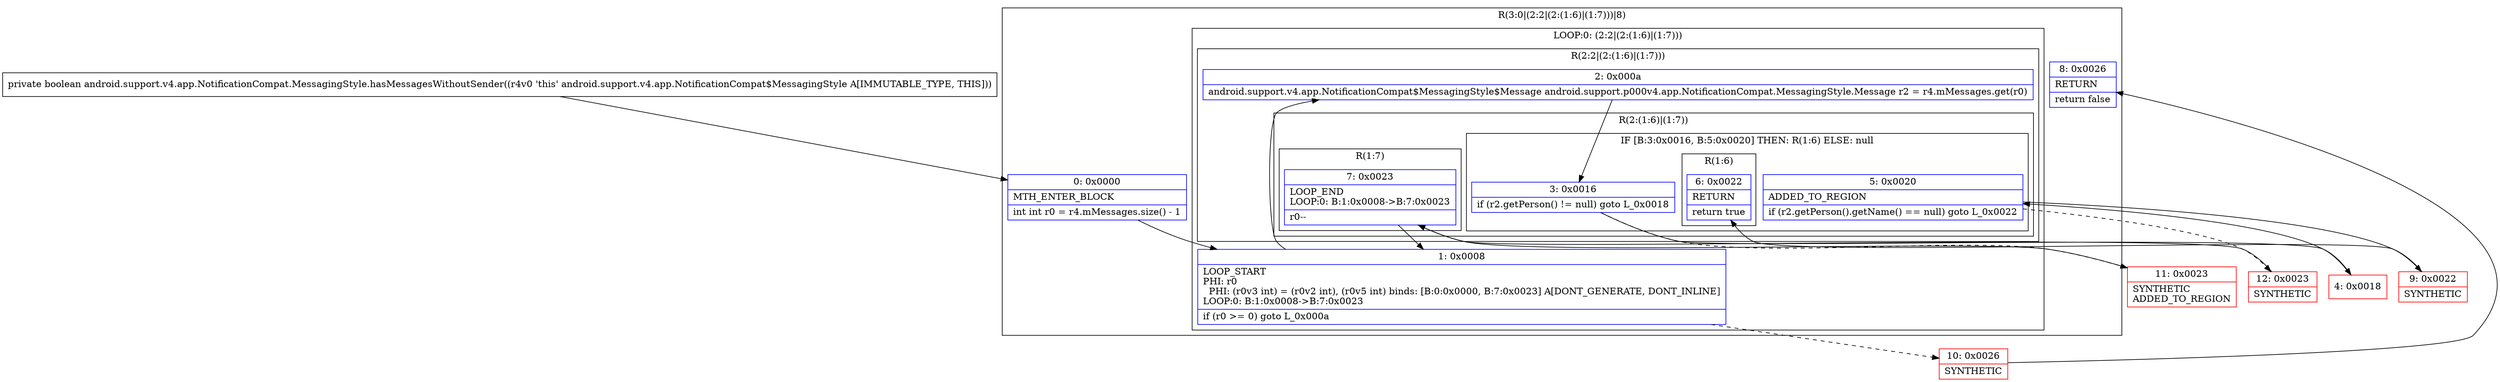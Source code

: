 digraph "CFG forandroid.support.v4.app.NotificationCompat.MessagingStyle.hasMessagesWithoutSender()Z" {
subgraph cluster_Region_554615403 {
label = "R(3:0|(2:2|(2:(1:6)|(1:7)))|8)";
node [shape=record,color=blue];
Node_0 [shape=record,label="{0\:\ 0x0000|MTH_ENTER_BLOCK\l|int int r0 = r4.mMessages.size() \- 1\l}"];
subgraph cluster_LoopRegion_1283570691 {
label = "LOOP:0: (2:2|(2:(1:6)|(1:7)))";
node [shape=record,color=blue];
Node_1 [shape=record,label="{1\:\ 0x0008|LOOP_START\lPHI: r0 \l  PHI: (r0v3 int) = (r0v2 int), (r0v5 int) binds: [B:0:0x0000, B:7:0x0023] A[DONT_GENERATE, DONT_INLINE]\lLOOP:0: B:1:0x0008\-\>B:7:0x0023\l|if (r0 \>= 0) goto L_0x000a\l}"];
subgraph cluster_Region_1497607544 {
label = "R(2:2|(2:(1:6)|(1:7)))";
node [shape=record,color=blue];
Node_2 [shape=record,label="{2\:\ 0x000a|android.support.v4.app.NotificationCompat$MessagingStyle$Message android.support.p000v4.app.NotificationCompat.MessagingStyle.Message r2 = r4.mMessages.get(r0)\l}"];
subgraph cluster_Region_1211912191 {
label = "R(2:(1:6)|(1:7))";
node [shape=record,color=blue];
subgraph cluster_IfRegion_235479457 {
label = "IF [B:3:0x0016, B:5:0x0020] THEN: R(1:6) ELSE: null";
node [shape=record,color=blue];
Node_3 [shape=record,label="{3\:\ 0x0016|if (r2.getPerson() != null) goto L_0x0018\l}"];
Node_5 [shape=record,label="{5\:\ 0x0020|ADDED_TO_REGION\l|if (r2.getPerson().getName() == null) goto L_0x0022\l}"];
subgraph cluster_Region_1982694674 {
label = "R(1:6)";
node [shape=record,color=blue];
Node_6 [shape=record,label="{6\:\ 0x0022|RETURN\l|return true\l}"];
}
}
subgraph cluster_Region_1832104379 {
label = "R(1:7)";
node [shape=record,color=blue];
Node_7 [shape=record,label="{7\:\ 0x0023|LOOP_END\lLOOP:0: B:1:0x0008\-\>B:7:0x0023\l|r0\-\-\l}"];
}
}
}
}
Node_8 [shape=record,label="{8\:\ 0x0026|RETURN\l|return false\l}"];
}
Node_4 [shape=record,color=red,label="{4\:\ 0x0018}"];
Node_9 [shape=record,color=red,label="{9\:\ 0x0022|SYNTHETIC\l}"];
Node_10 [shape=record,color=red,label="{10\:\ 0x0026|SYNTHETIC\l}"];
Node_11 [shape=record,color=red,label="{11\:\ 0x0023|SYNTHETIC\lADDED_TO_REGION\l}"];
Node_12 [shape=record,color=red,label="{12\:\ 0x0023|SYNTHETIC\l}"];
MethodNode[shape=record,label="{private boolean android.support.v4.app.NotificationCompat.MessagingStyle.hasMessagesWithoutSender((r4v0 'this' android.support.v4.app.NotificationCompat$MessagingStyle A[IMMUTABLE_TYPE, THIS])) }"];
MethodNode -> Node_0;
Node_0 -> Node_1;
Node_1 -> Node_2;
Node_1 -> Node_10[style=dashed];
Node_2 -> Node_3;
Node_3 -> Node_4;
Node_3 -> Node_11[style=dashed];
Node_5 -> Node_9;
Node_5 -> Node_12[style=dashed];
Node_7 -> Node_1;
Node_4 -> Node_5;
Node_9 -> Node_6;
Node_10 -> Node_8;
Node_11 -> Node_7;
Node_12 -> Node_7;
}

